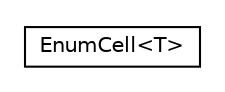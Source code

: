 #!/usr/local/bin/dot
#
# Class diagram 
# Generated by UMLGraph version R5_6-24-gf6e263 (http://www.umlgraph.org/)
#

digraph G {
	edge [fontname="Helvetica",fontsize=10,labelfontname="Helvetica",labelfontsize=10];
	node [fontname="Helvetica",fontsize=10,shape=plaintext];
	nodesep=0.25;
	ranksep=0.5;
	rankdir=LR;
	// com.gwtplatform.carstore.client.application.renderer.EnumCell<T>
	c48248 [label=<<table title="com.gwtplatform.carstore.client.application.renderer.EnumCell" border="0" cellborder="1" cellspacing="0" cellpadding="2" port="p" href="./EnumCell.html">
		<tr><td><table border="0" cellspacing="0" cellpadding="1">
<tr><td align="center" balign="center"> EnumCell&lt;T&gt; </td></tr>
		</table></td></tr>
		</table>>, URL="./EnumCell.html", fontname="Helvetica", fontcolor="black", fontsize=10.0];
}

